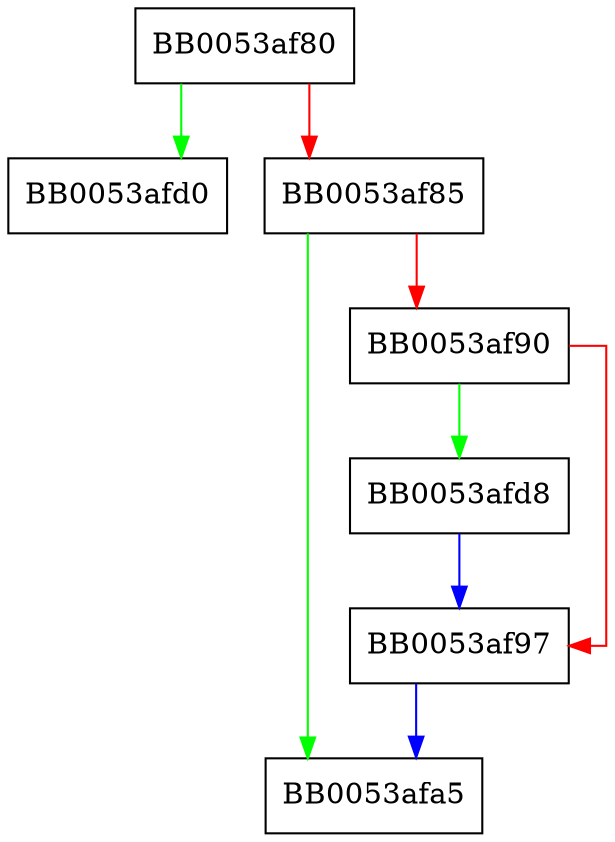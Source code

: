 digraph sock_free {
  node [shape="box"];
  graph [splines=ortho];
  BB0053af80 -> BB0053afd0 [color="green"];
  BB0053af80 -> BB0053af85 [color="red"];
  BB0053af85 -> BB0053afa5 [color="green"];
  BB0053af85 -> BB0053af90 [color="red"];
  BB0053af90 -> BB0053afd8 [color="green"];
  BB0053af90 -> BB0053af97 [color="red"];
  BB0053af97 -> BB0053afa5 [color="blue"];
  BB0053afd8 -> BB0053af97 [color="blue"];
}